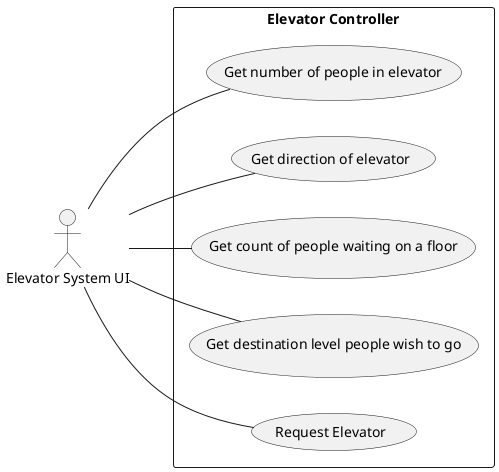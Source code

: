 
@startuml
left to right direction
actor "Elevator System UI" as ECV
rectangle "Elevator Controller" {
  ECV -- (Get number of people in elevator)
  ECV -- (Get direction of elevator)
  ECV -- (Get count of people waiting on a floor)
  ECV -- (Get destination level people wish to go)
  ECV -- (Request Elevator)
}
@enduml


@startuml
left to right direction
actor "Elevator Controller" as EC
rectangle Elevator {
  EC - (Get elevator location) : tracks location of elevator using
  EC - (Get elevator direction) : tracks direction of elevator if moving
  EC - (Get remaining capacity) : track remaining person capacity in elevator
  EC  - (Insert order) : add orders to elevator using
}

rectangle ElevatorFloorInterface {
  EC - (Get client installation level) : to identify which level request is coming from
  EC - (Get count of people waiting) : number of people waiting to use elevator
  EC - (Get destination level) : to identify which level people want to go to

}
@enduml


@startuml
left to right direction

actor "Person" as ECC
rectangle "ElevatorFloorInterface" {
  ECC -- (Register Request) : presses button
}

@enduml

